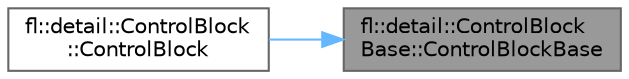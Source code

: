 digraph "fl::detail::ControlBlockBase::ControlBlockBase"
{
 // INTERACTIVE_SVG=YES
 // LATEX_PDF_SIZE
  bgcolor="transparent";
  edge [fontname=Helvetica,fontsize=10,labelfontname=Helvetica,labelfontsize=10];
  node [fontname=Helvetica,fontsize=10,shape=box,height=0.2,width=0.4];
  rankdir="RL";
  Node1 [id="Node000001",label="fl::detail::ControlBlock\lBase::ControlBlockBase",height=0.2,width=0.4,color="gray40", fillcolor="grey60", style="filled", fontcolor="black",tooltip=" "];
  Node1 -> Node2 [id="edge1_Node000001_Node000002",dir="back",color="steelblue1",style="solid",tooltip=" "];
  Node2 [id="Node000002",label="fl::detail::ControlBlock\l::ControlBlock",height=0.2,width=0.4,color="grey40", fillcolor="white", style="filled",URL="$d2/da2/structfl_1_1detail_1_1_control_block_acb25ec4e8f98dfd534507a35248baeb0.html#acb25ec4e8f98dfd534507a35248baeb0",tooltip=" "];
}
